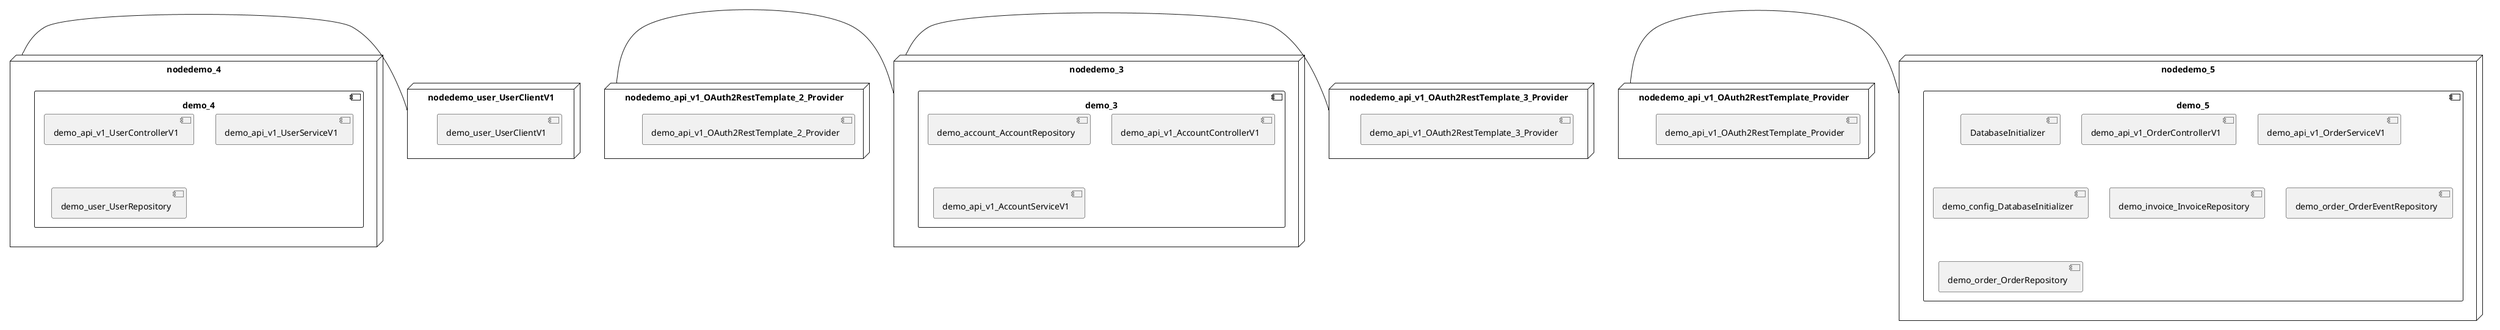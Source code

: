 @startuml
skinparam fixCircleLabelOverlapping true
skinparam componentStyle uml2
node nodedemo {
component demo {
[demo_api_v1_CatalogControllerV1] [[kbastani-spring-cloud-event-sourcing-example.system#_irXjVCYGEe-t2IgdmhxT8w]]
[demo_api_v1_CatalogServiceV1] [[kbastani-spring-cloud-event-sourcing-example.system#_irXjVCYGEe-t2IgdmhxT8w]]
[demo_catalog_CatalogInfoRepository] [[kbastani-spring-cloud-event-sourcing-example.system#_irXjVCYGEe-t2IgdmhxT8w]]
}
}
node nodedemo_2 {
component demo_2 {
[demo_api_v1_ShoppingCartControllerV1] [[kbastani-spring-cloud-event-sourcing-example.system#_irXjVCYGEe-t2IgdmhxT8w]]
[demo_api_v1_ShoppingCartServiceV1] [[kbastani-spring-cloud-event-sourcing-example.system#_irXjVCYGEe-t2IgdmhxT8w]]
[demo_cart_CartEventRepository] [[kbastani-spring-cloud-event-sourcing-example.system#_irXjVCYGEe-t2IgdmhxT8w]]
}
}
node nodedemo_3 {
component demo_3 {
[demo_account_AccountRepository] [[kbastani-spring-cloud-event-sourcing-example.system#_irXjVCYGEe-t2IgdmhxT8w]]
[demo_api_v1_AccountControllerV1] [[kbastani-spring-cloud-event-sourcing-example.system#_irXjVCYGEe-t2IgdmhxT8w]]
[demo_api_v1_AccountServiceV1] [[kbastani-spring-cloud-event-sourcing-example.system#_irXjVCYGEe-t2IgdmhxT8w]]
}
}
node nodedemo_4 {
component demo_4 {
[demo_api_v1_UserControllerV1] [[kbastani-spring-cloud-event-sourcing-example.system#_irXjVCYGEe-t2IgdmhxT8w]]
[demo_api_v1_UserServiceV1] [[kbastani-spring-cloud-event-sourcing-example.system#_irXjVCYGEe-t2IgdmhxT8w]]
[demo_user_UserRepository] [[kbastani-spring-cloud-event-sourcing-example.system#_irXjVCYGEe-t2IgdmhxT8w]]
}
}
node nodedemo_5 {
component demo_5 {
[DatabaseInitializer] [[kbastani-spring-cloud-event-sourcing-example.system#_irXjVCYGEe-t2IgdmhxT8w]]
[demo_api_v1_OrderControllerV1] [[kbastani-spring-cloud-event-sourcing-example.system#_irXjVCYGEe-t2IgdmhxT8w]]
[demo_api_v1_OrderServiceV1] [[kbastani-spring-cloud-event-sourcing-example.system#_irXjVCYGEe-t2IgdmhxT8w]]
[demo_config_DatabaseInitializer] [[kbastani-spring-cloud-event-sourcing-example.system#_irXjVCYGEe-t2IgdmhxT8w]]
[demo_invoice_InvoiceRepository] [[kbastani-spring-cloud-event-sourcing-example.system#_irXjVCYGEe-t2IgdmhxT8w]]
[demo_order_OrderEventRepository] [[kbastani-spring-cloud-event-sourcing-example.system#_irXjVCYGEe-t2IgdmhxT8w]]
[demo_order_OrderRepository] [[kbastani-spring-cloud-event-sourcing-example.system#_irXjVCYGEe-t2IgdmhxT8w]]
}
}
node nodedemo_6 {
component demo_6 {
[demo_UserController] [[kbastani-spring-cloud-event-sourcing-example.system#_irXjVCYGEe-t2IgdmhxT8w]]
[demo_UserRepository] [[kbastani-spring-cloud-event-sourcing-example.system#_irXjVCYGEe-t2IgdmhxT8w]]
[demo_UserService] [[kbastani-spring-cloud-event-sourcing-example.system#_irXjVCYGEe-t2IgdmhxT8w]]
[demo_login_UserController] [[kbastani-spring-cloud-event-sourcing-example.system#_irXjVCYGEe-t2IgdmhxT8w]]
}
}
node nodedemo_7 {
component demo_7 {
}
}
node nodedemo_v1 {
component demo_v1 {
[demo_v1_InventoryControllerV1] [[kbastani-spring-cloud-event-sourcing-example.system#_irXjVCYGEe-t2IgdmhxT8w]]
[demo_v1_InventoryServiceV1] [[kbastani-spring-cloud-event-sourcing-example.system#_irXjVCYGEe-t2IgdmhxT8w]]
}
}
node nodedemo_api_v1_OAuth2RestTemplate_2_Provider {
[demo_api_v1_OAuth2RestTemplate_2_Provider] [[kbastani-spring-cloud-event-sourcing-example.system#_irXjVCYGEe-t2IgdmhxT8w]]
}
node nodedemo_api_v1_OAuth2RestTemplate_3_Provider {
[demo_api_v1_OAuth2RestTemplate_3_Provider] [[kbastani-spring-cloud-event-sourcing-example.system#_irXjVCYGEe-t2IgdmhxT8w]]
}
node nodedemo_api_v1_OAuth2RestTemplate_Provider {
[demo_api_v1_OAuth2RestTemplate_Provider] [[kbastani-spring-cloud-event-sourcing-example.system#_irXjVCYGEe-t2IgdmhxT8w]]
}
node nodedemo_api_v1_RestTemplate_2_Provider {
[demo_api_v1_RestTemplate_2_Provider] [[kbastani-spring-cloud-event-sourcing-example.system#_irXjVCYGEe-t2IgdmhxT8w]]
}
node nodedemo_api_v1_RestTemplate_Provider {
[demo_api_v1_RestTemplate_Provider] [[kbastani-spring-cloud-event-sourcing-example.system#_irXjVCYGEe-t2IgdmhxT8w]]
}
node nodedemo_inventory_InventoryRepository_Provider {
[demo_inventory_InventoryRepository_Provider] [[kbastani-spring-cloud-event-sourcing-example.system#_irXjVCYGEe-t2IgdmhxT8w]]
}
node nodedemo_login_AuthenticationManager_Provider {
[demo_login_AuthenticationManager_Provider] [[kbastani-spring-cloud-event-sourcing-example.system#_irXjVCYGEe-t2IgdmhxT8w]]
}
node nodedemo_login_ClientDetailsService_Provider {
[demo_login_ClientDetailsService_Provider] [[kbastani-spring-cloud-event-sourcing-example.system#_irXjVCYGEe-t2IgdmhxT8w]]
}
node nodedemo_login_HttpSessionSecurityContextRepository_Provider {
[demo_login_HttpSessionSecurityContextRepository_Provider] [[kbastani-spring-cloud-event-sourcing-example.system#_irXjVCYGEe-t2IgdmhxT8w]]
}
node nodedemo_login_LoginController {
[demo_login_LoginController] [[kbastani-spring-cloud-event-sourcing-example.system#_irXjVCYGEe-t2IgdmhxT8w]]
}
node nodedemo_product_ProductRepository_Provider {
[demo_product_ProductRepository_Provider] [[kbastani-spring-cloud-event-sourcing-example.system#_irXjVCYGEe-t2IgdmhxT8w]]
}
node nodedemo_user_UserClientV1 {
[demo_user_UserClientV1] [[kbastani-spring-cloud-event-sourcing-example.system#_irXjVCYGEe-t2IgdmhxT8w]]
}
node nodedemo_v1_Session_Provider {
[demo_v1_Session_Provider] [[kbastani-spring-cloud-event-sourcing-example.system#_irXjVCYGEe-t2IgdmhxT8w]]
}
[nodedemo_4] - [nodedemo_user_UserClientV1]
[nodedemo_api_v1_OAuth2RestTemplate_2_Provider] - [nodedemo_3]
[nodedemo_api_v1_OAuth2RestTemplate_3_Provider] - [nodedemo_3]
[nodedemo_api_v1_OAuth2RestTemplate_Provider] - [nodedemo_5]
[nodedemo_api_v1_RestTemplate_2_Provider] - [nodedemo]
[nodedemo_api_v1_RestTemplate_Provider] - [nodedemo_2]
[nodedemo_inventory_InventoryRepository_Provider] - [nodedemo_v1]
[nodedemo_login_AuthenticationManager_Provider] - [nodedemo_login_LoginController]
[nodedemo_login_ClientDetailsService_Provider] - [nodedemo_login_LoginController]
[nodedemo_login_HttpSessionSecurityContextRepository_Provider] - [nodedemo_login_LoginController]
[nodedemo_product_ProductRepository_Provider] - [nodedemo_v1]
[nodedemo_v1_Session_Provider] - [nodedemo_v1]

@enduml
